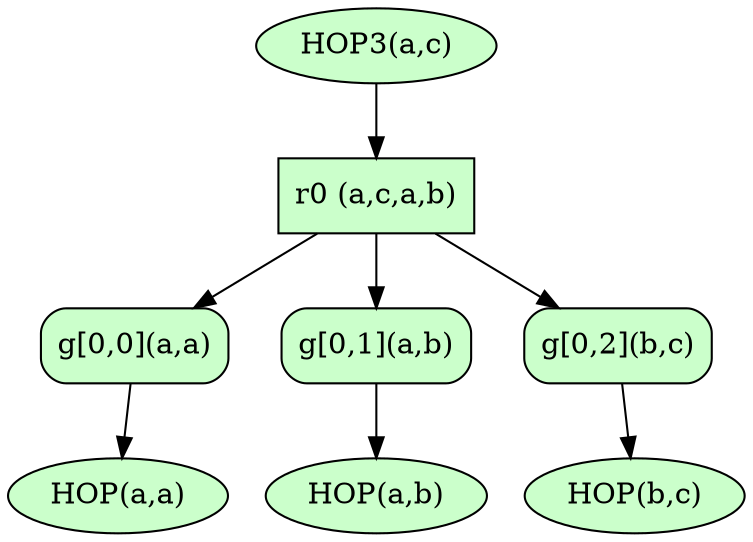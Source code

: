 digraph
{
	rankdir="TB"

	node [shape="box", style=filled, color=black, fillcolor="#CBFFCB"]
RULE_0_WON_a_c_a_b_ [label="r0 (a,c,a,b)", texlbl="$r_0(a,c,a,b)$"]


	node [shape="box", style=filled, color=black, fillcolor="#FF8383"]


	node [shape="box", style="rounded,filled", color=black, fillcolor="#CBFFCB"]
GOAL_0_0_WON_a_a_ [label="g[0,0](a,a)", texlbl="$g_{0}^{0}(a,a)$"]
GOAL_0_1_WON_a_b_ [label="g[0,1](a,b)", texlbl="$g_{0}^{1}(a,b)$"]
GOAL_0_2_WON_b_c_ [label="g[0,2](b,c)", texlbl="$g_{0}^{2}(b,c)$"]


	node [shape="box", style="rounded,filled", color=black, fillcolor="#FF8383"]


	node [shape="ellipse", style=filled, color=black, fillcolor="#CBFFCB"]
REL_HOP_WON_a_a_ [label="HOP(a,a)", texlbl="$HOP(a,a)$"]
REL_HOP_WON_b_c_ [label="HOP(b,c)", texlbl="$HOP(b,c)$"]
REL_HOP_WON_a_b_ [label="HOP(a,b)", texlbl="$HOP(a,b)$"]
REL_HOP3_WON_a_c_ [label="HOP3(a,c)", texlbl="$HOP3(a,c)$"]


	node [shape="ellipse", style=filled, color=black, fillcolor="#FF8383"]


	node [shape="ellipse", style=filled, color=black, fillcolor="#CBFFCB"]


	node [shape="ellipse", style=filled, color=black, fillcolor="#FF8383"]


	node [shape="box", style=filled, color=black, fillcolor="#CBFFCB"]


	node [shape="box", style=filled, color=black, fillcolor="#FF8383"]


	node [shape="ellipse", style=filled, color=black, fillcolor="#CBFFCB"]


	node [shape="ellipse", style=filled, color=black, fillcolor="#FF8383"]


	node [shape="point"]


	node [shape="square", width=0.011, height=0.011, fillcolor=black]
	GOAL_0_0_WON_a_a_ -> REL_HOP_WON_a_a_
	RULE_0_WON_a_c_a_b_ -> GOAL_0_1_WON_a_b_
	GOAL_0_2_WON_b_c_ -> REL_HOP_WON_b_c_
	RULE_0_WON_a_c_a_b_ -> GOAL_0_0_WON_a_a_
	GOAL_0_1_WON_a_b_ -> REL_HOP_WON_a_b_
	REL_HOP3_WON_a_c_ -> RULE_0_WON_a_c_a_b_
	RULE_0_WON_a_c_a_b_ -> GOAL_0_2_WON_b_c_

}
